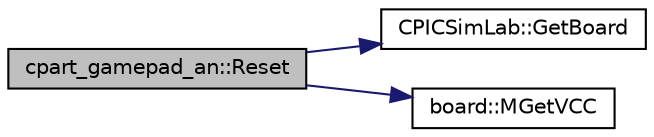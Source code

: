 digraph "cpart_gamepad_an::Reset"
{
 // LATEX_PDF_SIZE
  edge [fontname="Helvetica",fontsize="10",labelfontname="Helvetica",labelfontsize="10"];
  node [fontname="Helvetica",fontsize="10",shape=record];
  rankdir="LR";
  Node1 [label="cpart_gamepad_an::Reset",height=0.2,width=0.4,color="black", fillcolor="grey75", style="filled", fontcolor="black",tooltip="Reset part status."];
  Node1 -> Node2 [color="midnightblue",fontsize="10",style="solid",fontname="Helvetica"];
  Node2 [label="CPICSimLab::GetBoard",height=0.2,width=0.4,color="black", fillcolor="white", style="filled",URL="$class_c_p_i_c_sim_lab.html#aeae1956b61d48261081fc1b2bf339017",tooltip="Return a pointer to board object."];
  Node1 -> Node3 [color="midnightblue",fontsize="10",style="solid",fontname="Helvetica"];
  Node3 [label="board::MGetVCC",height=0.2,width=0.4,color="black", fillcolor="white", style="filled",URL="$classboard.html#a9ebf88699647f1db19f5d0cb2f84533a",tooltip="board microcontroller get vcc"];
}
